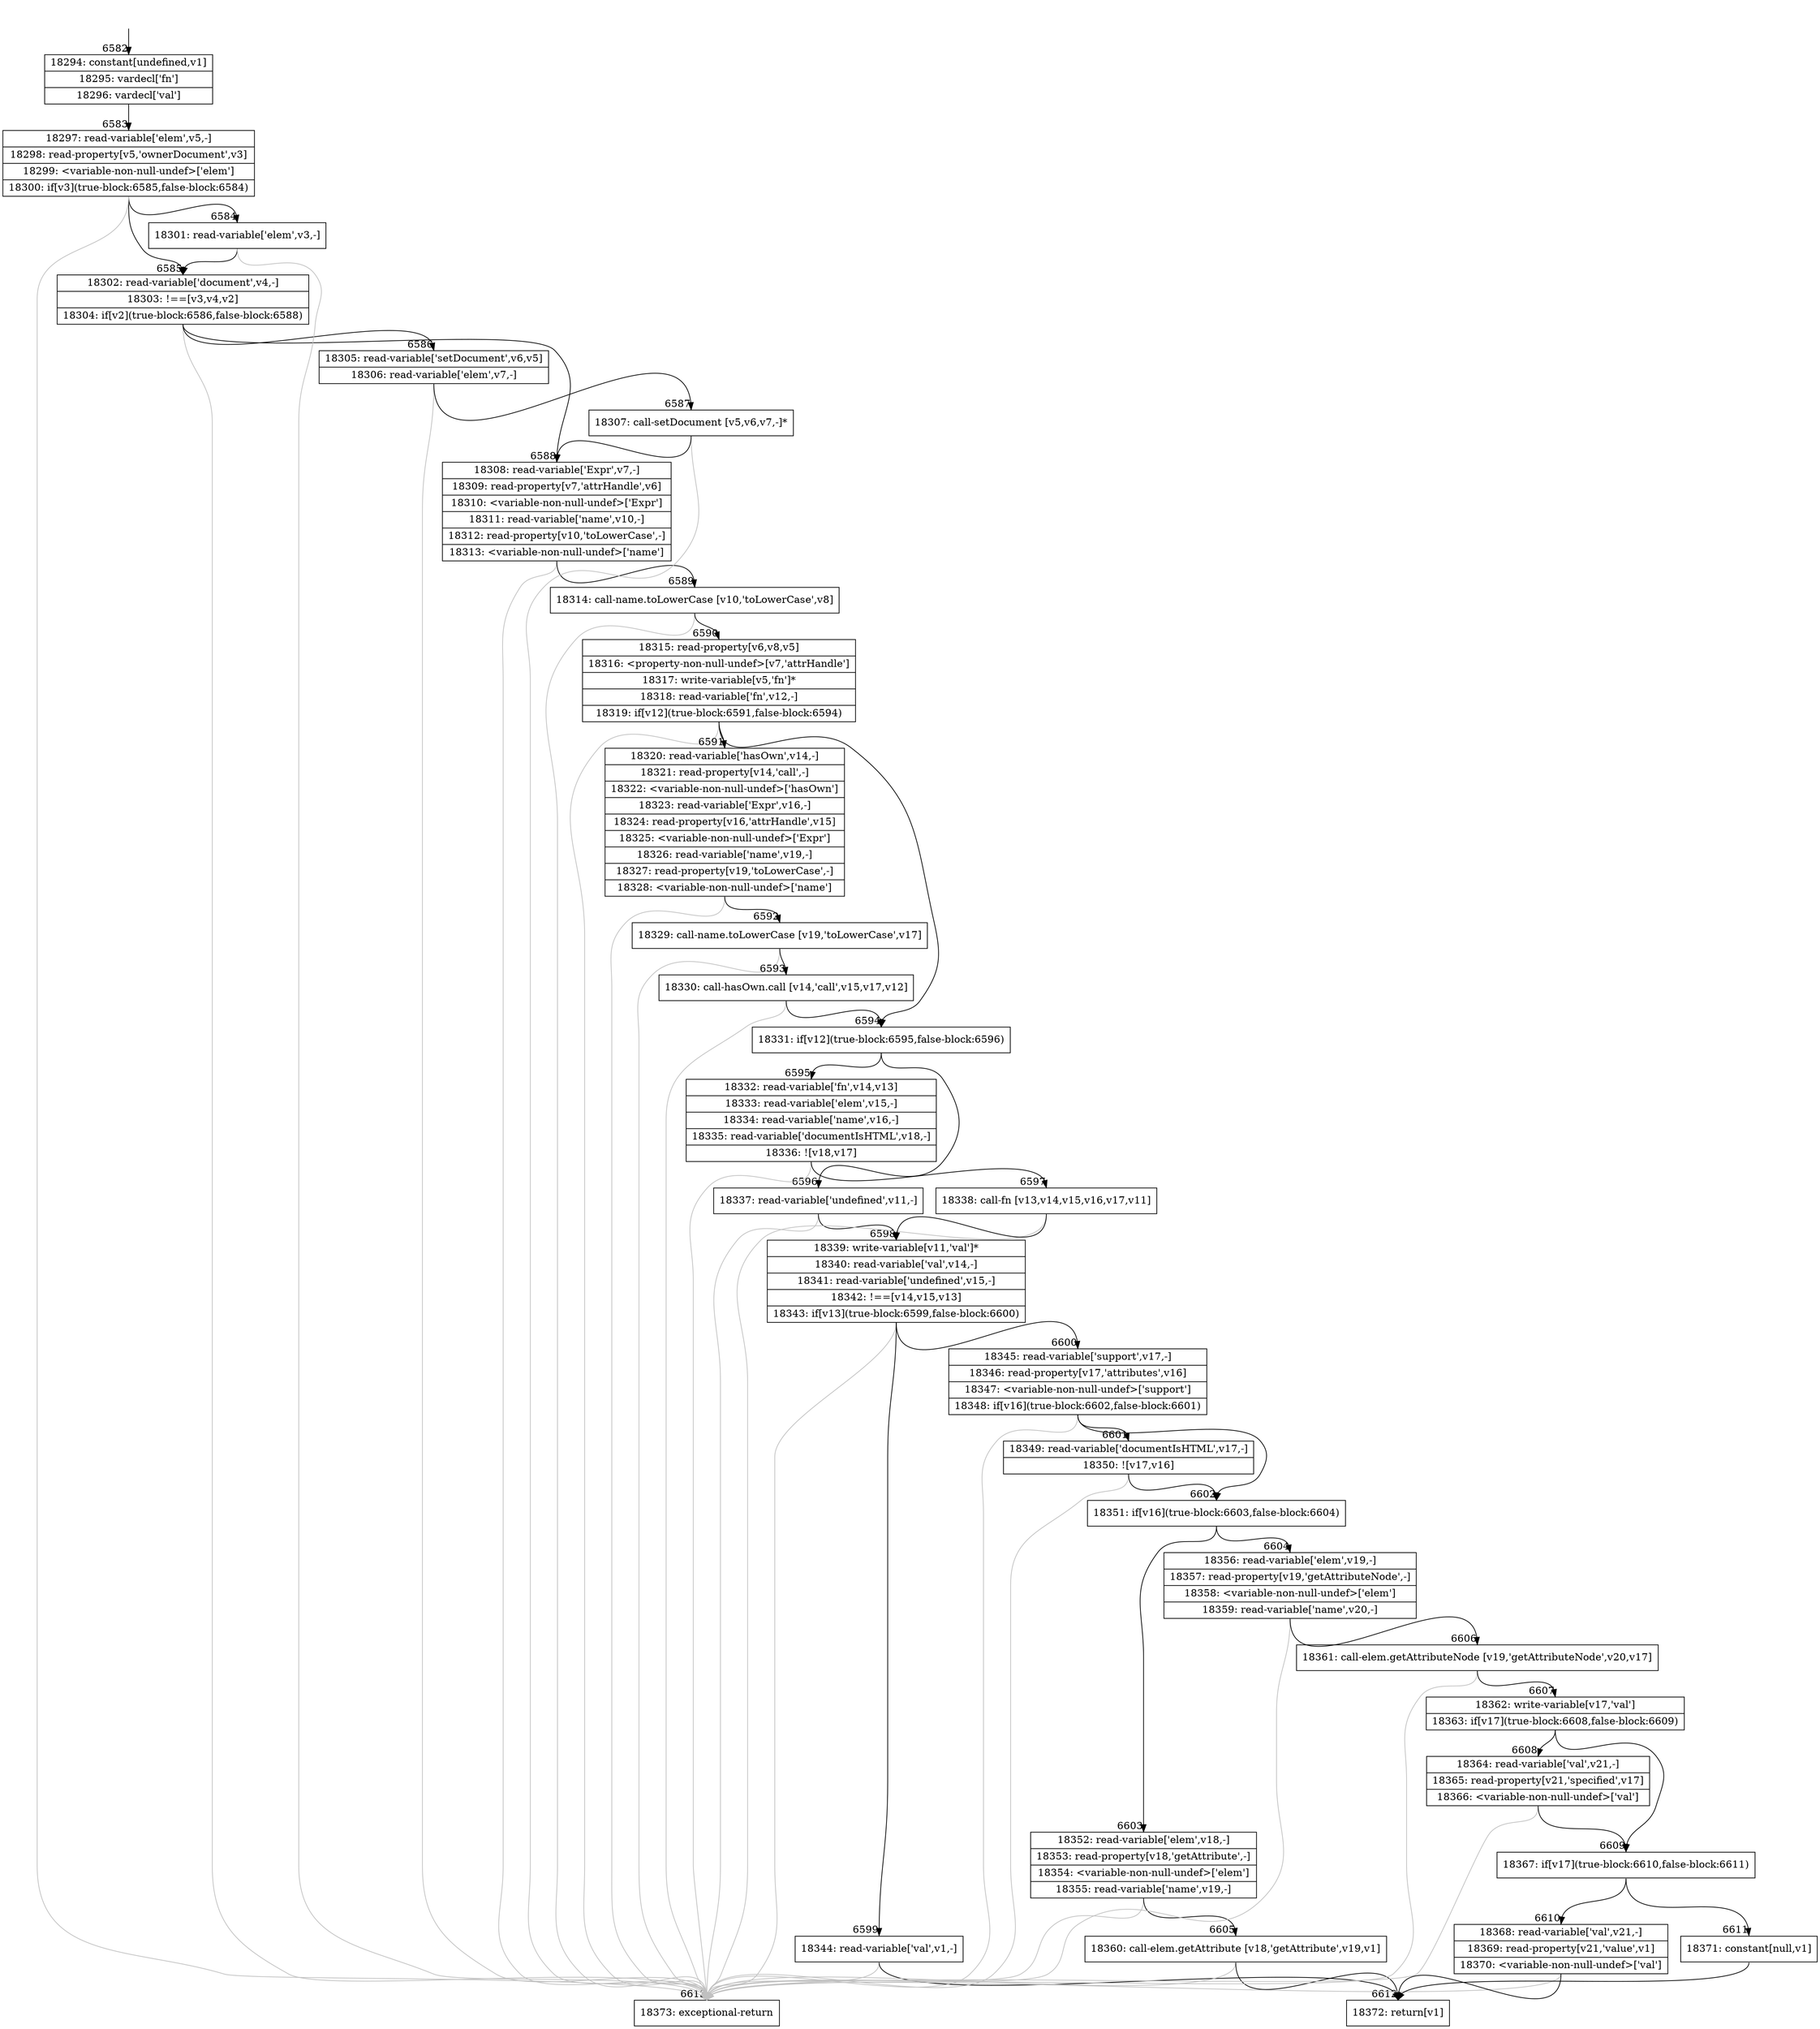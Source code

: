 digraph {
rankdir="TD"
BB_entry511[shape=none,label=""];
BB_entry511 -> BB6582 [tailport=s, headport=n, headlabel="    6582"]
BB6582 [shape=record label="{18294: constant[undefined,v1]|18295: vardecl['fn']|18296: vardecl['val']}" ] 
BB6582 -> BB6583 [tailport=s, headport=n, headlabel="      6583"]
BB6583 [shape=record label="{18297: read-variable['elem',v5,-]|18298: read-property[v5,'ownerDocument',v3]|18299: \<variable-non-null-undef\>['elem']|18300: if[v3](true-block:6585,false-block:6584)}" ] 
BB6583 -> BB6585 [tailport=s, headport=n, headlabel="      6585"]
BB6583 -> BB6584 [tailport=s, headport=n, headlabel="      6584"]
BB6583 -> BB6613 [tailport=s, headport=n, color=gray, headlabel="      6613"]
BB6584 [shape=record label="{18301: read-variable['elem',v3,-]}" ] 
BB6584 -> BB6585 [tailport=s, headport=n]
BB6584 -> BB6613 [tailport=s, headport=n, color=gray]
BB6585 [shape=record label="{18302: read-variable['document',v4,-]|18303: !==[v3,v4,v2]|18304: if[v2](true-block:6586,false-block:6588)}" ] 
BB6585 -> BB6586 [tailport=s, headport=n, headlabel="      6586"]
BB6585 -> BB6588 [tailport=s, headport=n, headlabel="      6588"]
BB6585 -> BB6613 [tailport=s, headport=n, color=gray]
BB6586 [shape=record label="{18305: read-variable['setDocument',v6,v5]|18306: read-variable['elem',v7,-]}" ] 
BB6586 -> BB6587 [tailport=s, headport=n, headlabel="      6587"]
BB6586 -> BB6613 [tailport=s, headport=n, color=gray]
BB6587 [shape=record label="{18307: call-setDocument [v5,v6,v7,-]*}" ] 
BB6587 -> BB6588 [tailport=s, headport=n]
BB6587 -> BB6613 [tailport=s, headport=n, color=gray]
BB6588 [shape=record label="{18308: read-variable['Expr',v7,-]|18309: read-property[v7,'attrHandle',v6]|18310: \<variable-non-null-undef\>['Expr']|18311: read-variable['name',v10,-]|18312: read-property[v10,'toLowerCase',-]|18313: \<variable-non-null-undef\>['name']}" ] 
BB6588 -> BB6589 [tailport=s, headport=n, headlabel="      6589"]
BB6588 -> BB6613 [tailport=s, headport=n, color=gray]
BB6589 [shape=record label="{18314: call-name.toLowerCase [v10,'toLowerCase',v8]}" ] 
BB6589 -> BB6590 [tailport=s, headport=n, headlabel="      6590"]
BB6589 -> BB6613 [tailport=s, headport=n, color=gray]
BB6590 [shape=record label="{18315: read-property[v6,v8,v5]|18316: \<property-non-null-undef\>[v7,'attrHandle']|18317: write-variable[v5,'fn']*|18318: read-variable['fn',v12,-]|18319: if[v12](true-block:6591,false-block:6594)}" ] 
BB6590 -> BB6594 [tailport=s, headport=n, headlabel="      6594"]
BB6590 -> BB6591 [tailport=s, headport=n, headlabel="      6591"]
BB6590 -> BB6613 [tailport=s, headport=n, color=gray]
BB6591 [shape=record label="{18320: read-variable['hasOwn',v14,-]|18321: read-property[v14,'call',-]|18322: \<variable-non-null-undef\>['hasOwn']|18323: read-variable['Expr',v16,-]|18324: read-property[v16,'attrHandle',v15]|18325: \<variable-non-null-undef\>['Expr']|18326: read-variable['name',v19,-]|18327: read-property[v19,'toLowerCase',-]|18328: \<variable-non-null-undef\>['name']}" ] 
BB6591 -> BB6592 [tailport=s, headport=n, headlabel="      6592"]
BB6591 -> BB6613 [tailport=s, headport=n, color=gray]
BB6592 [shape=record label="{18329: call-name.toLowerCase [v19,'toLowerCase',v17]}" ] 
BB6592 -> BB6593 [tailport=s, headport=n, headlabel="      6593"]
BB6592 -> BB6613 [tailport=s, headport=n, color=gray]
BB6593 [shape=record label="{18330: call-hasOwn.call [v14,'call',v15,v17,v12]}" ] 
BB6593 -> BB6594 [tailport=s, headport=n]
BB6593 -> BB6613 [tailport=s, headport=n, color=gray]
BB6594 [shape=record label="{18331: if[v12](true-block:6595,false-block:6596)}" ] 
BB6594 -> BB6595 [tailport=s, headport=n, headlabel="      6595"]
BB6594 -> BB6596 [tailport=s, headport=n, headlabel="      6596"]
BB6595 [shape=record label="{18332: read-variable['fn',v14,v13]|18333: read-variable['elem',v15,-]|18334: read-variable['name',v16,-]|18335: read-variable['documentIsHTML',v18,-]|18336: ![v18,v17]}" ] 
BB6595 -> BB6597 [tailport=s, headport=n, headlabel="      6597"]
BB6595 -> BB6613 [tailport=s, headport=n, color=gray]
BB6596 [shape=record label="{18337: read-variable['undefined',v11,-]}" ] 
BB6596 -> BB6598 [tailport=s, headport=n, headlabel="      6598"]
BB6596 -> BB6613 [tailport=s, headport=n, color=gray]
BB6597 [shape=record label="{18338: call-fn [v13,v14,v15,v16,v17,v11]}" ] 
BB6597 -> BB6598 [tailport=s, headport=n]
BB6597 -> BB6613 [tailport=s, headport=n, color=gray]
BB6598 [shape=record label="{18339: write-variable[v11,'val']*|18340: read-variable['val',v14,-]|18341: read-variable['undefined',v15,-]|18342: !==[v14,v15,v13]|18343: if[v13](true-block:6599,false-block:6600)}" ] 
BB6598 -> BB6599 [tailport=s, headport=n, headlabel="      6599"]
BB6598 -> BB6600 [tailport=s, headport=n, headlabel="      6600"]
BB6598 -> BB6613 [tailport=s, headport=n, color=gray]
BB6599 [shape=record label="{18344: read-variable['val',v1,-]}" ] 
BB6599 -> BB6612 [tailport=s, headport=n, headlabel="      6612"]
BB6599 -> BB6613 [tailport=s, headport=n, color=gray]
BB6600 [shape=record label="{18345: read-variable['support',v17,-]|18346: read-property[v17,'attributes',v16]|18347: \<variable-non-null-undef\>['support']|18348: if[v16](true-block:6602,false-block:6601)}" ] 
BB6600 -> BB6602 [tailport=s, headport=n, headlabel="      6602"]
BB6600 -> BB6601 [tailport=s, headport=n, headlabel="      6601"]
BB6600 -> BB6613 [tailport=s, headport=n, color=gray]
BB6601 [shape=record label="{18349: read-variable['documentIsHTML',v17,-]|18350: ![v17,v16]}" ] 
BB6601 -> BB6602 [tailport=s, headport=n]
BB6601 -> BB6613 [tailport=s, headport=n, color=gray]
BB6602 [shape=record label="{18351: if[v16](true-block:6603,false-block:6604)}" ] 
BB6602 -> BB6603 [tailport=s, headport=n, headlabel="      6603"]
BB6602 -> BB6604 [tailport=s, headport=n, headlabel="      6604"]
BB6603 [shape=record label="{18352: read-variable['elem',v18,-]|18353: read-property[v18,'getAttribute',-]|18354: \<variable-non-null-undef\>['elem']|18355: read-variable['name',v19,-]}" ] 
BB6603 -> BB6605 [tailport=s, headport=n, headlabel="      6605"]
BB6603 -> BB6613 [tailport=s, headport=n, color=gray]
BB6604 [shape=record label="{18356: read-variable['elem',v19,-]|18357: read-property[v19,'getAttributeNode',-]|18358: \<variable-non-null-undef\>['elem']|18359: read-variable['name',v20,-]}" ] 
BB6604 -> BB6606 [tailport=s, headport=n, headlabel="      6606"]
BB6604 -> BB6613 [tailport=s, headport=n, color=gray]
BB6605 [shape=record label="{18360: call-elem.getAttribute [v18,'getAttribute',v19,v1]}" ] 
BB6605 -> BB6612 [tailport=s, headport=n]
BB6605 -> BB6613 [tailport=s, headport=n, color=gray]
BB6606 [shape=record label="{18361: call-elem.getAttributeNode [v19,'getAttributeNode',v20,v17]}" ] 
BB6606 -> BB6607 [tailport=s, headport=n, headlabel="      6607"]
BB6606 -> BB6613 [tailport=s, headport=n, color=gray]
BB6607 [shape=record label="{18362: write-variable[v17,'val']|18363: if[v17](true-block:6608,false-block:6609)}" ] 
BB6607 -> BB6609 [tailport=s, headport=n, headlabel="      6609"]
BB6607 -> BB6608 [tailport=s, headport=n, headlabel="      6608"]
BB6608 [shape=record label="{18364: read-variable['val',v21,-]|18365: read-property[v21,'specified',v17]|18366: \<variable-non-null-undef\>['val']}" ] 
BB6608 -> BB6609 [tailport=s, headport=n]
BB6608 -> BB6613 [tailport=s, headport=n, color=gray]
BB6609 [shape=record label="{18367: if[v17](true-block:6610,false-block:6611)}" ] 
BB6609 -> BB6610 [tailport=s, headport=n, headlabel="      6610"]
BB6609 -> BB6611 [tailport=s, headport=n, headlabel="      6611"]
BB6610 [shape=record label="{18368: read-variable['val',v21,-]|18369: read-property[v21,'value',v1]|18370: \<variable-non-null-undef\>['val']}" ] 
BB6610 -> BB6612 [tailport=s, headport=n]
BB6610 -> BB6613 [tailport=s, headport=n, color=gray]
BB6611 [shape=record label="{18371: constant[null,v1]}" ] 
BB6611 -> BB6612 [tailport=s, headport=n]
BB6612 [shape=record label="{18372: return[v1]}" ] 
BB6613 [shape=record label="{18373: exceptional-return}" ] 
//#$~ 5217
}
